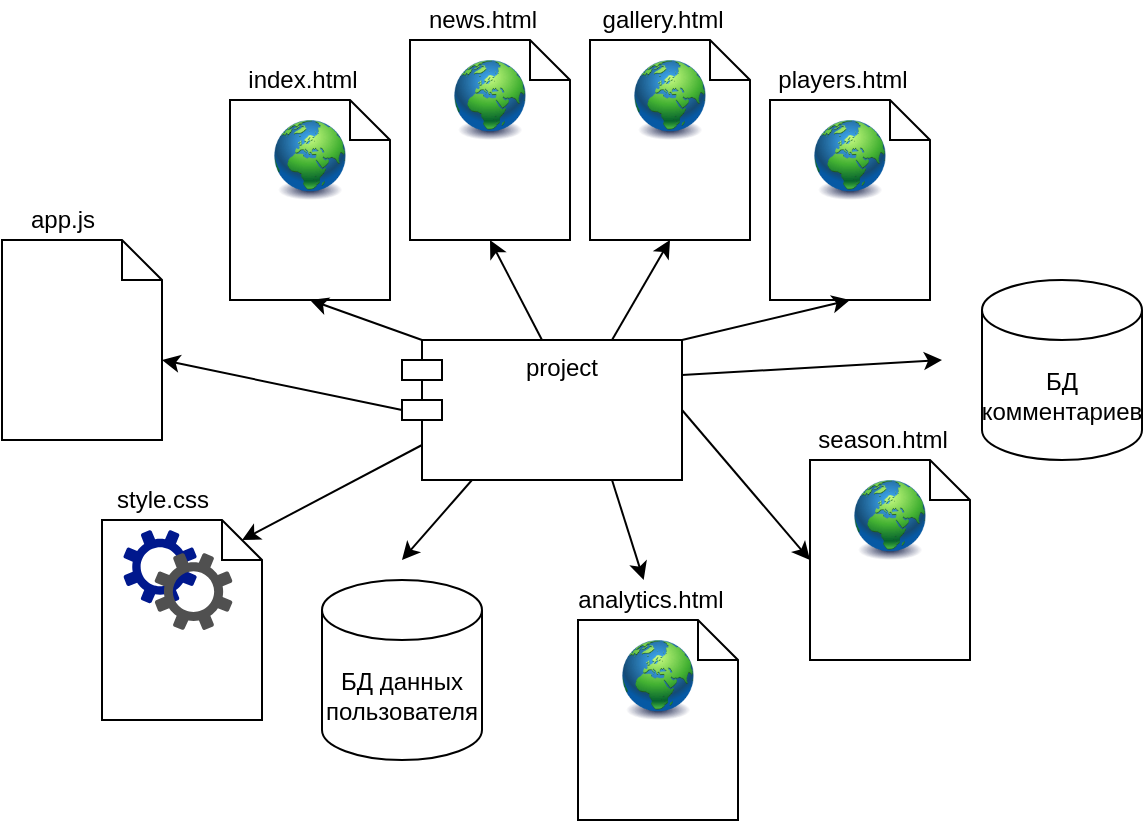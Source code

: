 <mxfile version="16.1.0" type="device"><diagram id="CsRtPYeyFgU42ISeU3ig" name="Page-1"><mxGraphModel dx="990" dy="575" grid="1" gridSize="10" guides="1" tooltips="1" connect="1" arrows="1" fold="1" page="1" pageScale="1" pageWidth="827" pageHeight="1169" math="0" shadow="0"><root><mxCell id="0"/><mxCell id="1" parent="0"/><mxCell id="ed8gJRxxkePzKro4qqMk-2" value="project" style="shape=module;align=left;spacingLeft=20;align=center;verticalAlign=top;" parent="1" vertex="1"><mxGeometry x="350" y="260" width="140" height="70" as="geometry"/></mxCell><mxCell id="ed8gJRxxkePzKro4qqMk-22" value="" style="group" parent="1" vertex="1" connectable="0"><mxGeometry x="550" y="300" width="84" height="120" as="geometry"/></mxCell><mxCell id="ed8gJRxxkePzKro4qqMk-20" value="" style="group" parent="ed8gJRxxkePzKro4qqMk-22" vertex="1" connectable="0"><mxGeometry x="4" y="20" width="80" height="100" as="geometry"/></mxCell><mxCell id="ed8gJRxxkePzKro4qqMk-4" value="" style="shape=note;size=20;whiteSpace=wrap;html=1;" parent="ed8gJRxxkePzKro4qqMk-20" vertex="1"><mxGeometry width="80" height="100" as="geometry"/></mxCell><mxCell id="ed8gJRxxkePzKro4qqMk-19" value="" style="shape=image;html=1;verticalAlign=top;verticalLabelPosition=bottom;labelBackgroundColor=#ffffff;imageAspect=0;aspect=fixed;image=https://cdn0.iconfinder.com/data/icons/tools-165/24/text-align-left-128.png" parent="ed8gJRxxkePzKro4qqMk-20" vertex="1"><mxGeometry x="10" y="40" width="60" height="60" as="geometry"/></mxCell><mxCell id="ed8gJRxxkePzKro4qqMk-14" value="" style="image;html=1;image=img/lib/clip_art/general/Earth_globe_128x128.png" parent="ed8gJRxxkePzKro4qqMk-20" vertex="1"><mxGeometry x="20" y="10" width="40" height="40" as="geometry"/></mxCell><mxCell id="ed8gJRxxkePzKro4qqMk-21" value="season.html" style="text;html=1;align=center;verticalAlign=middle;resizable=0;points=[];autosize=1;strokeColor=none;fillColor=none;" parent="ed8gJRxxkePzKro4qqMk-22" vertex="1"><mxGeometry width="80" height="20" as="geometry"/></mxCell><mxCell id="ed8gJRxxkePzKro4qqMk-23" value="" style="group" parent="1" vertex="1" connectable="0"><mxGeometry x="260" y="120" width="84" height="120" as="geometry"/></mxCell><mxCell id="ed8gJRxxkePzKro4qqMk-24" value="" style="group" parent="ed8gJRxxkePzKro4qqMk-23" vertex="1" connectable="0"><mxGeometry x="4" y="20" width="80" height="100" as="geometry"/></mxCell><mxCell id="ed8gJRxxkePzKro4qqMk-25" value="" style="shape=note;size=20;whiteSpace=wrap;html=1;" parent="ed8gJRxxkePzKro4qqMk-24" vertex="1"><mxGeometry width="80" height="100" as="geometry"/></mxCell><mxCell id="ed8gJRxxkePzKro4qqMk-26" value="" style="shape=image;html=1;verticalAlign=top;verticalLabelPosition=bottom;labelBackgroundColor=#ffffff;imageAspect=0;aspect=fixed;image=https://cdn0.iconfinder.com/data/icons/tools-165/24/text-align-left-128.png" parent="ed8gJRxxkePzKro4qqMk-24" vertex="1"><mxGeometry x="10" y="40" width="60" height="60" as="geometry"/></mxCell><mxCell id="ed8gJRxxkePzKro4qqMk-27" value="" style="image;html=1;image=img/lib/clip_art/general/Earth_globe_128x128.png" parent="ed8gJRxxkePzKro4qqMk-24" vertex="1"><mxGeometry x="20" y="10" width="40" height="40" as="geometry"/></mxCell><mxCell id="ed8gJRxxkePzKro4qqMk-28" value="index.html" style="text;html=1;align=center;verticalAlign=middle;resizable=0;points=[];autosize=1;strokeColor=none;fillColor=none;" parent="ed8gJRxxkePzKro4qqMk-23" vertex="1"><mxGeometry x="5" width="70" height="20" as="geometry"/></mxCell><mxCell id="ed8gJRxxkePzKro4qqMk-29" value="" style="group" parent="1" vertex="1" connectable="0"><mxGeometry x="350" y="90" width="84" height="120" as="geometry"/></mxCell><mxCell id="ed8gJRxxkePzKro4qqMk-30" value="" style="group" parent="ed8gJRxxkePzKro4qqMk-29" vertex="1" connectable="0"><mxGeometry x="4" y="20" width="80" height="100" as="geometry"/></mxCell><mxCell id="ed8gJRxxkePzKro4qqMk-31" value="" style="shape=note;size=20;whiteSpace=wrap;html=1;" parent="ed8gJRxxkePzKro4qqMk-30" vertex="1"><mxGeometry width="80" height="100" as="geometry"/></mxCell><mxCell id="ed8gJRxxkePzKro4qqMk-32" value="" style="shape=image;html=1;verticalAlign=top;verticalLabelPosition=bottom;labelBackgroundColor=#ffffff;imageAspect=0;aspect=fixed;image=https://cdn0.iconfinder.com/data/icons/tools-165/24/text-align-left-128.png" parent="ed8gJRxxkePzKro4qqMk-30" vertex="1"><mxGeometry x="10" y="40" width="60" height="60" as="geometry"/></mxCell><mxCell id="ed8gJRxxkePzKro4qqMk-33" value="" style="image;html=1;image=img/lib/clip_art/general/Earth_globe_128x128.png" parent="ed8gJRxxkePzKro4qqMk-30" vertex="1"><mxGeometry x="20" y="10" width="40" height="40" as="geometry"/></mxCell><mxCell id="ed8gJRxxkePzKro4qqMk-34" value="news.html" style="text;html=1;align=center;verticalAlign=middle;resizable=0;points=[];autosize=1;strokeColor=none;fillColor=none;" parent="ed8gJRxxkePzKro4qqMk-29" vertex="1"><mxGeometry x="5" width="70" height="20" as="geometry"/></mxCell><mxCell id="ed8gJRxxkePzKro4qqMk-43" value="" style="group" parent="1" vertex="1" connectable="0"><mxGeometry x="434" y="380" width="85" height="120" as="geometry"/></mxCell><mxCell id="ed8gJRxxkePzKro4qqMk-44" value="" style="group" parent="ed8gJRxxkePzKro4qqMk-43" vertex="1" connectable="0"><mxGeometry x="4" y="20" width="80" height="100" as="geometry"/></mxCell><mxCell id="ed8gJRxxkePzKro4qqMk-45" value="" style="shape=note;size=20;whiteSpace=wrap;html=1;" parent="ed8gJRxxkePzKro4qqMk-44" vertex="1"><mxGeometry width="80" height="100" as="geometry"/></mxCell><mxCell id="ed8gJRxxkePzKro4qqMk-46" value="" style="shape=image;html=1;verticalAlign=top;verticalLabelPosition=bottom;labelBackgroundColor=#ffffff;imageAspect=0;aspect=fixed;image=https://cdn0.iconfinder.com/data/icons/tools-165/24/text-align-left-128.png" parent="ed8gJRxxkePzKro4qqMk-44" vertex="1"><mxGeometry x="10" y="40" width="60" height="60" as="geometry"/></mxCell><mxCell id="ed8gJRxxkePzKro4qqMk-47" value="" style="image;html=1;image=img/lib/clip_art/general/Earth_globe_128x128.png" parent="ed8gJRxxkePzKro4qqMk-44" vertex="1"><mxGeometry x="20" y="10" width="40" height="40" as="geometry"/></mxCell><mxCell id="ed8gJRxxkePzKro4qqMk-48" value="analytics.html" style="text;html=1;align=center;verticalAlign=middle;resizable=0;points=[];autosize=1;strokeColor=none;fillColor=none;" parent="ed8gJRxxkePzKro4qqMk-43" vertex="1"><mxGeometry x="-5" width="90" height="20" as="geometry"/></mxCell><mxCell id="ed8gJRxxkePzKro4qqMk-50" value="" style="group" parent="1" vertex="1" connectable="0"><mxGeometry x="440" y="90" width="84" height="120" as="geometry"/></mxCell><mxCell id="ed8gJRxxkePzKro4qqMk-51" value="" style="group" parent="ed8gJRxxkePzKro4qqMk-50" vertex="1" connectable="0"><mxGeometry x="4" y="20" width="80" height="100" as="geometry"/></mxCell><mxCell id="ed8gJRxxkePzKro4qqMk-52" value="" style="shape=note;size=20;whiteSpace=wrap;html=1;" parent="ed8gJRxxkePzKro4qqMk-51" vertex="1"><mxGeometry width="80" height="100" as="geometry"/></mxCell><mxCell id="ed8gJRxxkePzKro4qqMk-53" value="" style="shape=image;html=1;verticalAlign=top;verticalLabelPosition=bottom;labelBackgroundColor=#ffffff;imageAspect=0;aspect=fixed;image=https://cdn0.iconfinder.com/data/icons/tools-165/24/text-align-left-128.png" parent="ed8gJRxxkePzKro4qqMk-51" vertex="1"><mxGeometry x="10" y="40" width="60" height="60" as="geometry"/></mxCell><mxCell id="ed8gJRxxkePzKro4qqMk-54" value="" style="image;html=1;image=img/lib/clip_art/general/Earth_globe_128x128.png" parent="ed8gJRxxkePzKro4qqMk-51" vertex="1"><mxGeometry x="20" y="10" width="40" height="40" as="geometry"/></mxCell><mxCell id="ed8gJRxxkePzKro4qqMk-55" value="gallery.html" style="text;html=1;align=center;verticalAlign=middle;resizable=0;points=[];autosize=1;strokeColor=none;fillColor=none;" parent="ed8gJRxxkePzKro4qqMk-50" vertex="1"><mxGeometry width="80" height="20" as="geometry"/></mxCell><mxCell id="ed8gJRxxkePzKro4qqMk-56" value="" style="group" parent="1" vertex="1" connectable="0"><mxGeometry x="530" y="120" width="84" height="120" as="geometry"/></mxCell><mxCell id="ed8gJRxxkePzKro4qqMk-57" value="" style="group" parent="ed8gJRxxkePzKro4qqMk-56" vertex="1" connectable="0"><mxGeometry x="4" y="20" width="80" height="100" as="geometry"/></mxCell><mxCell id="ed8gJRxxkePzKro4qqMk-58" value="" style="shape=note;size=20;whiteSpace=wrap;html=1;" parent="ed8gJRxxkePzKro4qqMk-57" vertex="1"><mxGeometry width="80" height="100" as="geometry"/></mxCell><mxCell id="ed8gJRxxkePzKro4qqMk-59" value="" style="shape=image;html=1;verticalAlign=top;verticalLabelPosition=bottom;labelBackgroundColor=#ffffff;imageAspect=0;aspect=fixed;image=https://cdn0.iconfinder.com/data/icons/tools-165/24/text-align-left-128.png" parent="ed8gJRxxkePzKro4qqMk-57" vertex="1"><mxGeometry x="10" y="40" width="60" height="60" as="geometry"/></mxCell><mxCell id="ed8gJRxxkePzKro4qqMk-60" value="" style="image;html=1;image=img/lib/clip_art/general/Earth_globe_128x128.png" parent="ed8gJRxxkePzKro4qqMk-57" vertex="1"><mxGeometry x="20" y="10" width="40" height="40" as="geometry"/></mxCell><mxCell id="ed8gJRxxkePzKro4qqMk-61" value="players.html" style="text;html=1;align=center;verticalAlign=middle;resizable=0;points=[];autosize=1;strokeColor=none;fillColor=none;" parent="ed8gJRxxkePzKro4qqMk-56" vertex="1"><mxGeometry width="80" height="20" as="geometry"/></mxCell><mxCell id="ed8gJRxxkePzKro4qqMk-72" value="" style="group" parent="1" vertex="1" connectable="0"><mxGeometry x="200" y="330" width="80" height="120" as="geometry"/></mxCell><mxCell id="ed8gJRxxkePzKro4qqMk-63" value="" style="group" parent="ed8gJRxxkePzKro4qqMk-72" vertex="1" connectable="0"><mxGeometry y="20" width="80" height="100" as="geometry"/></mxCell><mxCell id="ed8gJRxxkePzKro4qqMk-64" value="" style="shape=note;size=20;whiteSpace=wrap;html=1;" parent="ed8gJRxxkePzKro4qqMk-63" vertex="1"><mxGeometry width="80" height="100" as="geometry"/></mxCell><mxCell id="ed8gJRxxkePzKro4qqMk-65" value="" style="shape=image;html=1;verticalAlign=top;verticalLabelPosition=bottom;labelBackgroundColor=#ffffff;imageAspect=0;aspect=fixed;image=https://cdn0.iconfinder.com/data/icons/tools-165/24/text-align-left-128.png" parent="ed8gJRxxkePzKro4qqMk-63" vertex="1"><mxGeometry x="10" y="40" width="60" height="60" as="geometry"/></mxCell><mxCell id="ed8gJRxxkePzKro4qqMk-70" value="" style="group" parent="ed8gJRxxkePzKro4qqMk-63" vertex="1" connectable="0"><mxGeometry x="10.72" y="5" width="54.55" height="50" as="geometry"/></mxCell><mxCell id="ed8gJRxxkePzKro4qqMk-68" value="" style="sketch=0;aspect=fixed;pointerEvents=1;shadow=0;dashed=0;html=1;strokeColor=none;labelPosition=center;verticalLabelPosition=bottom;verticalAlign=top;align=center;fillColor=#00188D;shape=mxgraph.mscae.enterprise.settings" parent="ed8gJRxxkePzKro4qqMk-70" vertex="1"><mxGeometry width="36.712" height="36.712" as="geometry"/></mxCell><mxCell id="ed8gJRxxkePzKro4qqMk-69" value="" style="sketch=0;pointerEvents=1;shadow=0;dashed=0;html=1;strokeColor=none;labelPosition=center;verticalLabelPosition=bottom;verticalAlign=top;align=center;fillColor=#505050;shape=mxgraph.mscae.enterprise.settings" parent="ed8gJRxxkePzKro4qqMk-70" vertex="1"><mxGeometry x="15.586" y="11.538" width="38.964" height="38.462" as="geometry"/></mxCell><mxCell id="ed8gJRxxkePzKro4qqMk-67" value="style.css" style="text;html=1;align=center;verticalAlign=middle;resizable=0;points=[];autosize=1;strokeColor=none;fillColor=none;" parent="ed8gJRxxkePzKro4qqMk-72" vertex="1"><mxGeometry width="60" height="20" as="geometry"/></mxCell><mxCell id="ed8gJRxxkePzKro4qqMk-73" value="" style="group" parent="1" vertex="1" connectable="0"><mxGeometry x="150" y="190" width="80" height="120" as="geometry"/></mxCell><mxCell id="ed8gJRxxkePzKro4qqMk-74" value="" style="group" parent="ed8gJRxxkePzKro4qqMk-73" vertex="1" connectable="0"><mxGeometry y="20" width="80" height="100" as="geometry"/></mxCell><mxCell id="ed8gJRxxkePzKro4qqMk-75" value="" style="shape=note;size=20;whiteSpace=wrap;html=1;" parent="ed8gJRxxkePzKro4qqMk-74" vertex="1"><mxGeometry width="80" height="100" as="geometry"/></mxCell><mxCell id="ed8gJRxxkePzKro4qqMk-76" value="" style="shape=image;html=1;verticalAlign=top;verticalLabelPosition=bottom;labelBackgroundColor=#ffffff;imageAspect=0;aspect=fixed;image=https://cdn0.iconfinder.com/data/icons/tools-165/24/text-align-left-128.png" parent="ed8gJRxxkePzKro4qqMk-74" vertex="1"><mxGeometry x="10" y="40" width="60" height="60" as="geometry"/></mxCell><mxCell id="ed8gJRxxkePzKro4qqMk-82" value="" style="shape=image;html=1;verticalAlign=top;verticalLabelPosition=bottom;labelBackgroundColor=#ffffff;imageAspect=0;aspect=fixed;image=https://cdn4.iconfinder.com/data/icons/scripting-and-programming-languages/512/js-128.png" parent="ed8gJRxxkePzKro4qqMk-74" vertex="1"><mxGeometry x="23" y="20" width="34" height="34" as="geometry"/></mxCell><mxCell id="ed8gJRxxkePzKro4qqMk-80" value="app.js" style="text;html=1;align=center;verticalAlign=middle;resizable=0;points=[];autosize=1;strokeColor=none;fillColor=none;" parent="ed8gJRxxkePzKro4qqMk-73" vertex="1"><mxGeometry x="5" width="50" height="20" as="geometry"/></mxCell><mxCell id="ed8gJRxxkePzKro4qqMk-83" value="БД данных пользователя" style="shape=cylinder3;whiteSpace=wrap;html=1;boundedLbl=1;backgroundOutline=1;size=15;" parent="1" vertex="1"><mxGeometry x="310" y="380" width="80" height="90" as="geometry"/></mxCell><mxCell id="ed8gJRxxkePzKro4qqMk-88" value="" style="endArrow=classic;html=1;rounded=0;exitX=1;exitY=0;exitDx=0;exitDy=0;entryX=0.5;entryY=1;entryDx=0;entryDy=0;" parent="1" source="ed8gJRxxkePzKro4qqMk-2" target="ed8gJRxxkePzKro4qqMk-59" edge="1"><mxGeometry width="50" height="50" relative="1" as="geometry"><mxPoint x="510" y="360" as="sourcePoint"/><mxPoint x="560" y="310" as="targetPoint"/></mxGeometry></mxCell><mxCell id="ed8gJRxxkePzKro4qqMk-89" value="" style="endArrow=classic;html=1;rounded=0;exitX=0.75;exitY=0;exitDx=0;exitDy=0;entryX=0.5;entryY=1;entryDx=0;entryDy=0;entryPerimeter=0;" parent="1" source="ed8gJRxxkePzKro4qqMk-2" target="ed8gJRxxkePzKro4qqMk-53" edge="1"><mxGeometry width="50" height="50" relative="1" as="geometry"><mxPoint x="500" y="270" as="sourcePoint"/><mxPoint x="584" y="250" as="targetPoint"/></mxGeometry></mxCell><mxCell id="ed8gJRxxkePzKro4qqMk-90" value="" style="endArrow=classic;html=1;rounded=0;exitX=0.5;exitY=0;exitDx=0;exitDy=0;entryX=0.5;entryY=1;entryDx=0;entryDy=0;" parent="1" source="ed8gJRxxkePzKro4qqMk-2" target="ed8gJRxxkePzKro4qqMk-32" edge="1"><mxGeometry width="50" height="50" relative="1" as="geometry"><mxPoint x="465" y="270" as="sourcePoint"/><mxPoint x="494" y="220" as="targetPoint"/></mxGeometry></mxCell><mxCell id="ed8gJRxxkePzKro4qqMk-91" value="" style="endArrow=classic;html=1;rounded=0;exitX=0;exitY=0;exitDx=10;exitDy=0;entryX=0.5;entryY=1;entryDx=0;entryDy=0;exitPerimeter=0;" parent="1" source="ed8gJRxxkePzKro4qqMk-2" target="ed8gJRxxkePzKro4qqMk-26" edge="1"><mxGeometry width="50" height="50" relative="1" as="geometry"><mxPoint x="430" y="270" as="sourcePoint"/><mxPoint x="404" y="220" as="targetPoint"/></mxGeometry></mxCell><mxCell id="ed8gJRxxkePzKro4qqMk-93" value="" style="endArrow=classic;html=1;rounded=0;exitX=1;exitY=0.5;exitDx=0;exitDy=0;entryX=0;entryY=0.5;entryDx=0;entryDy=0;entryPerimeter=0;" parent="1" source="ed8gJRxxkePzKro4qqMk-2" target="ed8gJRxxkePzKro4qqMk-4" edge="1"><mxGeometry width="50" height="50" relative="1" as="geometry"><mxPoint x="500" y="270" as="sourcePoint"/><mxPoint x="584" y="250" as="targetPoint"/></mxGeometry></mxCell><mxCell id="ed8gJRxxkePzKro4qqMk-94" value="" style="endArrow=classic;html=1;rounded=0;exitX=0.75;exitY=1;exitDx=0;exitDy=0;" parent="1" source="ed8gJRxxkePzKro4qqMk-2" target="ed8gJRxxkePzKro4qqMk-48" edge="1"><mxGeometry width="50" height="50" relative="1" as="geometry"><mxPoint x="500" y="305" as="sourcePoint"/><mxPoint x="564" y="380" as="targetPoint"/></mxGeometry></mxCell><mxCell id="ed8gJRxxkePzKro4qqMk-95" value="" style="endArrow=classic;html=1;rounded=0;exitX=0.25;exitY=1;exitDx=0;exitDy=0;" parent="1" source="ed8gJRxxkePzKro4qqMk-2" edge="1"><mxGeometry width="50" height="50" relative="1" as="geometry"><mxPoint x="465" y="340" as="sourcePoint"/><mxPoint x="350" y="370" as="targetPoint"/></mxGeometry></mxCell><mxCell id="ed8gJRxxkePzKro4qqMk-96" value="" style="endArrow=classic;html=1;rounded=0;exitX=0;exitY=0.75;exitDx=10;exitDy=0;exitPerimeter=0;" parent="1" source="ed8gJRxxkePzKro4qqMk-2" edge="1"><mxGeometry width="50" height="50" relative="1" as="geometry"><mxPoint x="395" y="340" as="sourcePoint"/><mxPoint x="270" y="360" as="targetPoint"/></mxGeometry></mxCell><mxCell id="ed8gJRxxkePzKro4qqMk-97" value="" style="endArrow=classic;html=1;rounded=0;exitX=0;exitY=0;exitDx=0;exitDy=35;exitPerimeter=0;entryX=0;entryY=0;entryDx=80;entryDy=60;entryPerimeter=0;" parent="1" source="ed8gJRxxkePzKro4qqMk-2" target="ed8gJRxxkePzKro4qqMk-75" edge="1"><mxGeometry width="50" height="50" relative="1" as="geometry"><mxPoint x="370" y="322.5" as="sourcePoint"/><mxPoint x="280" y="370" as="targetPoint"/></mxGeometry></mxCell><mxCell id="KnUId-wrgRVq7n3aDOqb-1" value="БД комментариев" style="shape=cylinder3;whiteSpace=wrap;html=1;boundedLbl=1;backgroundOutline=1;size=15;" vertex="1" parent="1"><mxGeometry x="640" y="230" width="80" height="90" as="geometry"/></mxCell><mxCell id="KnUId-wrgRVq7n3aDOqb-2" value="" style="endArrow=classic;html=1;rounded=0;exitX=1;exitY=0.25;exitDx=0;exitDy=0;" edge="1" parent="1" source="ed8gJRxxkePzKro4qqMk-2"><mxGeometry width="50" height="50" relative="1" as="geometry"><mxPoint x="395" y="340" as="sourcePoint"/><mxPoint x="620" y="270" as="targetPoint"/></mxGeometry></mxCell></root></mxGraphModel></diagram></mxfile>